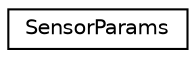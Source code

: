 digraph "Graphical Class Hierarchy"
{
 // LATEX_PDF_SIZE
  edge [fontname="Helvetica",fontsize="10",labelfontname="Helvetica",labelfontsize="10"];
  node [fontname="Helvetica",fontsize="10",shape=record];
  rankdir="LR";
  Node0 [label="SensorParams",height=0.2,width=0.4,color="black", fillcolor="white", style="filled",URL="$struct_sensor_params.html",tooltip="Base parameters of a sensor."];
}
